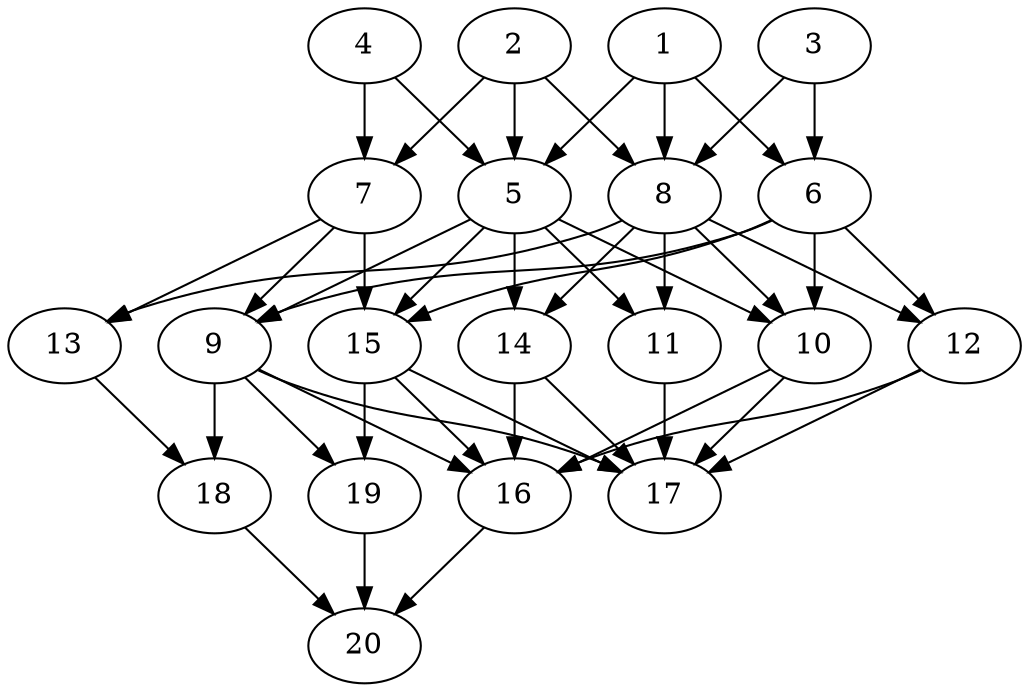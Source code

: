 // DAG automatically generated by daggen at Tue Jul 23 14:33:40 2019
// ./daggen --dot -n 20 --ccr 0.3 --fat 0.6 --regular 0.5 --density 0.8 --mindata 5242880 --maxdata 52428800 
digraph G {
  1 [size="93412693", alpha="0.07", expect_size="28023808"] 
  1 -> 5 [size ="28023808"]
  1 -> 6 [size ="28023808"]
  1 -> 8 [size ="28023808"]
  2 [size="114479787", alpha="0.15", expect_size="34343936"] 
  2 -> 5 [size ="34343936"]
  2 -> 7 [size ="34343936"]
  2 -> 8 [size ="34343936"]
  3 [size="140144640", alpha="0.07", expect_size="42043392"] 
  3 -> 6 [size ="42043392"]
  3 -> 8 [size ="42043392"]
  4 [size="152275627", alpha="0.05", expect_size="45682688"] 
  4 -> 5 [size ="45682688"]
  4 -> 7 [size ="45682688"]
  5 [size="102171307", alpha="0.12", expect_size="30651392"] 
  5 -> 9 [size ="30651392"]
  5 -> 10 [size ="30651392"]
  5 -> 11 [size ="30651392"]
  5 -> 14 [size ="30651392"]
  5 -> 15 [size ="30651392"]
  6 [size="111834453", alpha="0.15", expect_size="33550336"] 
  6 -> 9 [size ="33550336"]
  6 -> 10 [size ="33550336"]
  6 -> 12 [size ="33550336"]
  6 -> 15 [size ="33550336"]
  7 [size="82189653", alpha="0.17", expect_size="24656896"] 
  7 -> 9 [size ="24656896"]
  7 -> 13 [size ="24656896"]
  7 -> 15 [size ="24656896"]
  8 [size="20776960", alpha="0.13", expect_size="6233088"] 
  8 -> 10 [size ="6233088"]
  8 -> 11 [size ="6233088"]
  8 -> 12 [size ="6233088"]
  8 -> 13 [size ="6233088"]
  8 -> 14 [size ="6233088"]
  9 [size="110554453", alpha="0.19", expect_size="33166336"] 
  9 -> 16 [size ="33166336"]
  9 -> 17 [size ="33166336"]
  9 -> 18 [size ="33166336"]
  9 -> 19 [size ="33166336"]
  10 [size="145851733", alpha="0.04", expect_size="43755520"] 
  10 -> 16 [size ="43755520"]
  10 -> 17 [size ="43755520"]
  11 [size="155023360", alpha="0.12", expect_size="46507008"] 
  11 -> 17 [size ="46507008"]
  12 [size="52824747", alpha="0.07", expect_size="15847424"] 
  12 -> 16 [size ="15847424"]
  12 -> 17 [size ="15847424"]
  13 [size="171195733", alpha="0.16", expect_size="51358720"] 
  13 -> 18 [size ="51358720"]
  14 [size="65508693", alpha="0.11", expect_size="19652608"] 
  14 -> 16 [size ="19652608"]
  14 -> 17 [size ="19652608"]
  15 [size="107035307", alpha="0.13", expect_size="32110592"] 
  15 -> 16 [size ="32110592"]
  15 -> 17 [size ="32110592"]
  15 -> 19 [size ="32110592"]
  16 [size="47356587", alpha="0.03", expect_size="14206976"] 
  16 -> 20 [size ="14206976"]
  17 [size="161460907", alpha="0.00", expect_size="48438272"] 
  18 [size="138823680", alpha="0.06", expect_size="41647104"] 
  18 -> 20 [size ="41647104"]
  19 [size="86637227", alpha="0.12", expect_size="25991168"] 
  19 -> 20 [size ="25991168"]
  20 [size="79612587", alpha="0.13", expect_size="23883776"] 
}
